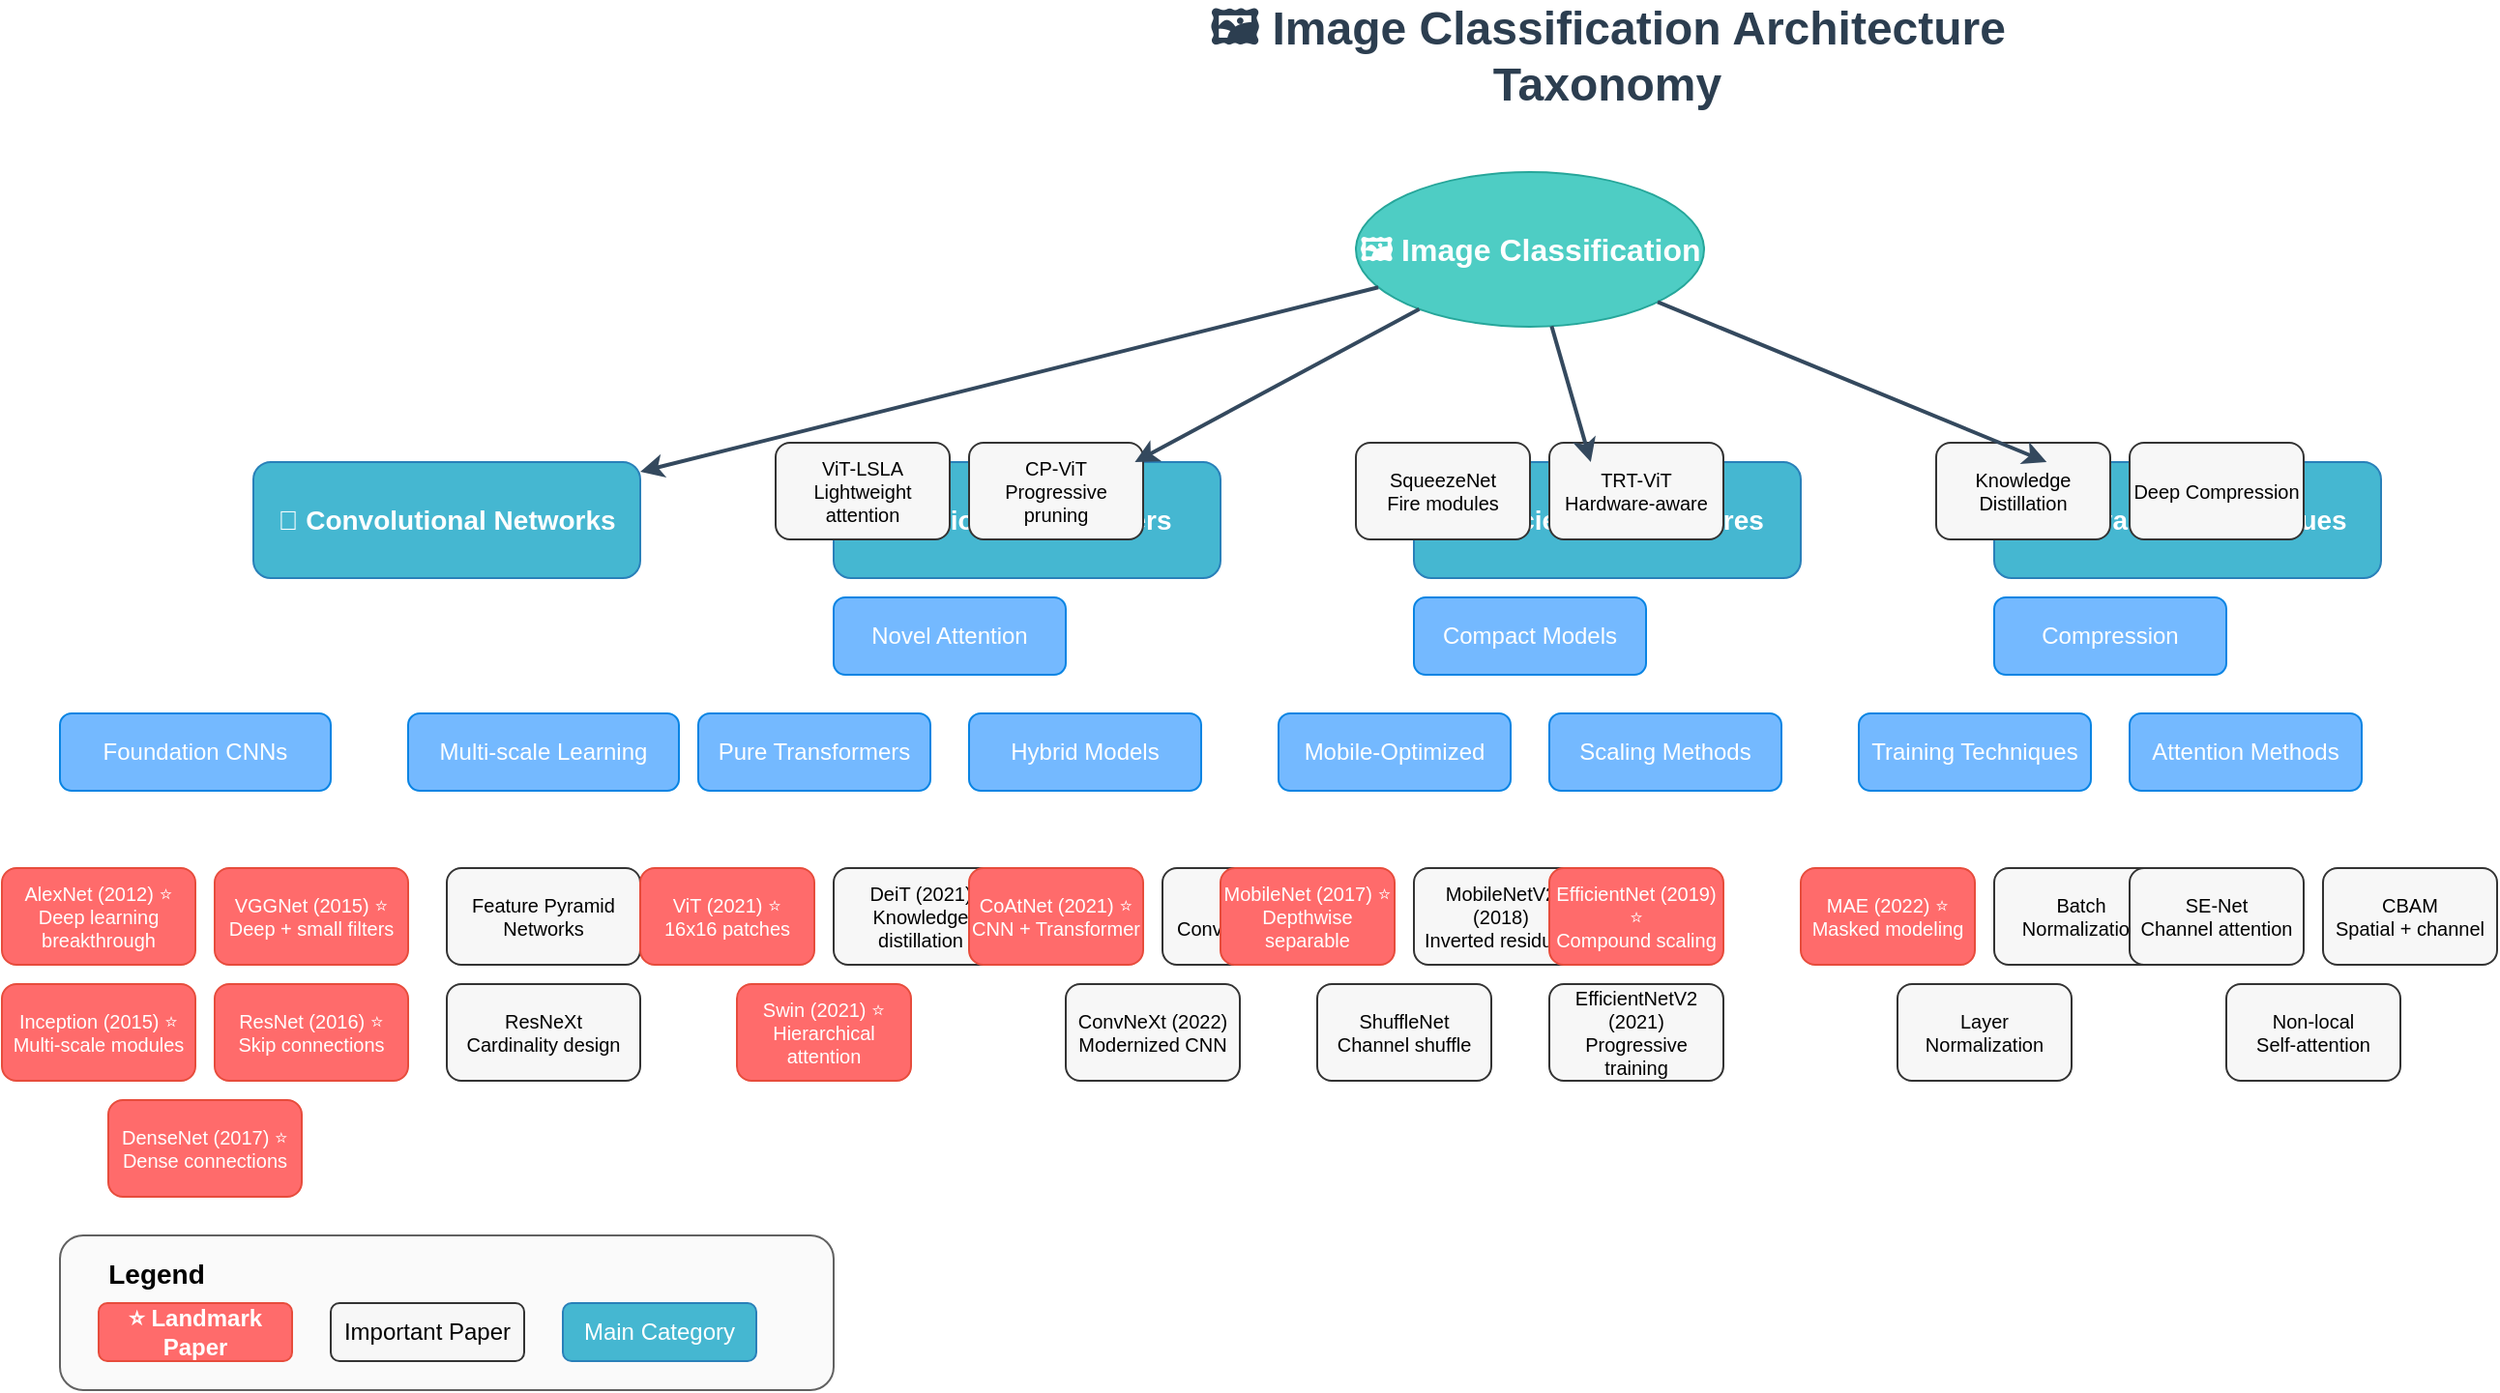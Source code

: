 <mxfile version="27.0.9">
  <diagram name="Page-1" id="sKi86thUn-yGRC57k2Da">
    <mxGraphModel dx="1123" dy="737" grid="1" gridSize="10" guides="1" tooltips="1" connect="1" arrows="1" fold="1" page="1" pageScale="1" pageWidth="850" pageHeight="1100" math="0" shadow="0">
      <root>
        <mxCell id="0" />
        <mxCell id="1" parent="0" />
        <mxCell id="UcCqlLRcvbYgpZS-F-TD-1" value="🖼️ Image Classification Architecture Taxonomy" style="text;html=1;strokeColor=none;fillColor=none;align=center;verticalAlign=middle;whiteSpace=wrap;rounded=0;fontSize=24;fontStyle=1;fontColor=#2C3E50;" vertex="1" parent="1">
          <mxGeometry x="600" y="20" width="500" height="40" as="geometry" />
        </mxCell>
        <mxCell id="UcCqlLRcvbYgpZS-F-TD-2" value="🖼️ Image Classification" style="ellipse;whiteSpace=wrap;html=1;fillColor=#4ECDC4;strokeColor=#26A69A;fontColor=white;fontSize=16;fontStyle=1;" vertex="1" parent="1">
          <mxGeometry x="720" y="100" width="180" height="80" as="geometry" />
        </mxCell>
        <mxCell id="UcCqlLRcvbYgpZS-F-TD-3" value="🧠 Convolutional Networks" style="rounded=1;whiteSpace=wrap;html=1;fillColor=#45B7D1;strokeColor=#2980B9;fontColor=white;fontSize=14;fontStyle=1;" vertex="1" parent="1">
          <mxGeometry x="150" y="250" width="200" height="60" as="geometry" />
        </mxCell>
        <mxCell id="UcCqlLRcvbYgpZS-F-TD-4" value="🔄 Vision Transformers" style="rounded=1;whiteSpace=wrap;html=1;fillColor=#45B7D1;strokeColor=#2980B9;fontColor=white;fontSize=14;fontStyle=1;" vertex="1" parent="1">
          <mxGeometry x="450" y="250" width="200" height="60" as="geometry" />
        </mxCell>
        <mxCell id="UcCqlLRcvbYgpZS-F-TD-5" value="⚡ Efficient Architectures" style="rounded=1;whiteSpace=wrap;html=1;fillColor=#45B7D1;strokeColor=#2980B9;fontColor=white;fontSize=14;fontStyle=1;" vertex="1" parent="1">
          <mxGeometry x="750" y="250" width="200" height="60" as="geometry" />
        </mxCell>
        <mxCell id="UcCqlLRcvbYgpZS-F-TD-6" value="🛠️ Advanced Techniques" style="rounded=1;whiteSpace=wrap;html=1;fillColor=#45B7D1;strokeColor=#2980B9;fontColor=white;fontSize=14;fontStyle=1;" vertex="1" parent="1">
          <mxGeometry x="1050" y="250" width="200" height="60" as="geometry" />
        </mxCell>
        <mxCell id="UcCqlLRcvbYgpZS-F-TD-7" value="Foundation CNNs" style="rounded=1;whiteSpace=wrap;html=1;fillColor=#74B9FF;strokeColor=#0984E3;fontColor=white;fontSize=12;" vertex="1" parent="1">
          <mxGeometry x="50" y="380" width="140" height="40" as="geometry" />
        </mxCell>
        <mxCell id="UcCqlLRcvbYgpZS-F-TD-8" value="Multi-scale Learning" style="rounded=1;whiteSpace=wrap;html=1;fillColor=#74B9FF;strokeColor=#0984E3;fontColor=white;fontSize=12;" vertex="1" parent="1">
          <mxGeometry x="230" y="380" width="140" height="40" as="geometry" />
        </mxCell>
        <mxCell id="UcCqlLRcvbYgpZS-F-TD-9" value="AlexNet (2012) ⭐&#xa;Deep learning breakthrough" style="rounded=1;whiteSpace=wrap;html=1;fillColor=#FF6B6B;strokeColor=#E74C3C;fontColor=white;fontSize=10;" vertex="1" parent="1">
          <mxGeometry x="20" y="460" width="100" height="50" as="geometry" />
        </mxCell>
        <mxCell id="UcCqlLRcvbYgpZS-F-TD-10" value="VGGNet (2015) ⭐&#xa;Deep + small filters" style="rounded=1;whiteSpace=wrap;html=1;fillColor=#FF6B6B;strokeColor=#E74C3C;fontColor=white;fontSize=10;" vertex="1" parent="1">
          <mxGeometry x="130" y="460" width="100" height="50" as="geometry" />
        </mxCell>
        <mxCell id="UcCqlLRcvbYgpZS-F-TD-11" value="Inception (2015) ⭐&#xa;Multi-scale modules" style="rounded=1;whiteSpace=wrap;html=1;fillColor=#FF6B6B;strokeColor=#E74C3C;fontColor=white;fontSize=10;" vertex="1" parent="1">
          <mxGeometry x="20" y="520" width="100" height="50" as="geometry" />
        </mxCell>
        <mxCell id="UcCqlLRcvbYgpZS-F-TD-12" value="ResNet (2016) ⭐&#xa;Skip connections" style="rounded=1;whiteSpace=wrap;html=1;fillColor=#FF6B6B;strokeColor=#E74C3C;fontColor=white;fontSize=10;" vertex="1" parent="1">
          <mxGeometry x="130" y="520" width="100" height="50" as="geometry" />
        </mxCell>
        <mxCell id="UcCqlLRcvbYgpZS-F-TD-13" value="DenseNet (2017) ⭐&#xa;Dense connections" style="rounded=1;whiteSpace=wrap;html=1;fillColor=#FF6B6B;strokeColor=#E74C3C;fontColor=white;fontSize=10;" vertex="1" parent="1">
          <mxGeometry x="75" y="580" width="100" height="50" as="geometry" />
        </mxCell>
        <mxCell id="UcCqlLRcvbYgpZS-F-TD-14" value="Feature Pyramid Networks" style="rounded=1;whiteSpace=wrap;html=1;fillColor=#F7F7F7;strokeColor=#333;fontSize=10;" vertex="1" parent="1">
          <mxGeometry x="250" y="460" width="100" height="50" as="geometry" />
        </mxCell>
        <mxCell id="UcCqlLRcvbYgpZS-F-TD-15" value="ResNeXt&#xa;Cardinality design" style="rounded=1;whiteSpace=wrap;html=1;fillColor=#F7F7F7;strokeColor=#333;fontSize=10;" vertex="1" parent="1">
          <mxGeometry x="250" y="520" width="100" height="50" as="geometry" />
        </mxCell>
        <mxCell id="UcCqlLRcvbYgpZS-F-TD-16" value="Pure Transformers" style="rounded=1;whiteSpace=wrap;html=1;fillColor=#74B9FF;strokeColor=#0984E3;fontColor=white;fontSize=12;" vertex="1" parent="1">
          <mxGeometry x="380" y="380" width="120" height="40" as="geometry" />
        </mxCell>
        <mxCell id="UcCqlLRcvbYgpZS-F-TD-17" value="Hybrid Models" style="rounded=1;whiteSpace=wrap;html=1;fillColor=#74B9FF;strokeColor=#0984E3;fontColor=white;fontSize=12;" vertex="1" parent="1">
          <mxGeometry x="520" y="380" width="120" height="40" as="geometry" />
        </mxCell>
        <mxCell id="UcCqlLRcvbYgpZS-F-TD-18" value="Novel Attention" style="rounded=1;whiteSpace=wrap;html=1;fillColor=#74B9FF;strokeColor=#0984E3;fontColor=white;fontSize=12;" vertex="1" parent="1">
          <mxGeometry x="450" y="320" width="120" height="40" as="geometry" />
        </mxCell>
        <mxCell id="UcCqlLRcvbYgpZS-F-TD-19" value="ViT (2021) ⭐&#xa;16x16 patches" style="rounded=1;whiteSpace=wrap;html=1;fillColor=#FF6B6B;strokeColor=#E74C3C;fontColor=white;fontSize=10;" vertex="1" parent="1">
          <mxGeometry x="350" y="460" width="90" height="50" as="geometry" />
        </mxCell>
        <mxCell id="UcCqlLRcvbYgpZS-F-TD-20" value="DeiT (2021)&#xa;Knowledge distillation" style="rounded=1;whiteSpace=wrap;html=1;fillColor=#F7F7F7;strokeColor=#333;fontSize=10;" vertex="1" parent="1">
          <mxGeometry x="450" y="460" width="90" height="50" as="geometry" />
        </mxCell>
        <mxCell id="UcCqlLRcvbYgpZS-F-TD-21" value="Swin (2021) ⭐&#xa;Hierarchical attention" style="rounded=1;whiteSpace=wrap;html=1;fillColor=#FF6B6B;strokeColor=#E74C3C;fontColor=white;fontSize=10;" vertex="1" parent="1">
          <mxGeometry x="400" y="520" width="90" height="50" as="geometry" />
        </mxCell>
        <mxCell id="UcCqlLRcvbYgpZS-F-TD-22" value="CoAtNet (2021) ⭐&#xa;CNN + Transformer" style="rounded=1;whiteSpace=wrap;html=1;fillColor=#FF6B6B;strokeColor=#E74C3C;fontColor=white;fontSize=10;" vertex="1" parent="1">
          <mxGeometry x="520" y="460" width="90" height="50" as="geometry" />
        </mxCell>
        <mxCell id="UcCqlLRcvbYgpZS-F-TD-23" value="CvT&#xa;Conv in attention" style="rounded=1;whiteSpace=wrap;html=1;fillColor=#F7F7F7;strokeColor=#333;fontSize=10;" vertex="1" parent="1">
          <mxGeometry x="620" y="460" width="90" height="50" as="geometry" />
        </mxCell>
        <mxCell id="UcCqlLRcvbYgpZS-F-TD-24" value="ConvNeXt (2022)&#xa;Modernized CNN" style="rounded=1;whiteSpace=wrap;html=1;fillColor=#F7F7F7;strokeColor=#333;fontSize=10;" vertex="1" parent="1">
          <mxGeometry x="570" y="520" width="90" height="50" as="geometry" />
        </mxCell>
        <mxCell id="UcCqlLRcvbYgpZS-F-TD-25" value="ViT-LSLA&#xa;Lightweight attention" style="rounded=1;whiteSpace=wrap;html=1;fillColor=#F7F7F7;strokeColor=#333;fontSize=10;" vertex="1" parent="1">
          <mxGeometry x="420" y="240" width="90" height="50" as="geometry" />
        </mxCell>
        <mxCell id="UcCqlLRcvbYgpZS-F-TD-26" value="CP-ViT&#xa;Progressive pruning" style="rounded=1;whiteSpace=wrap;html=1;fillColor=#F7F7F7;strokeColor=#333;fontSize=10;" vertex="1" parent="1">
          <mxGeometry x="520" y="240" width="90" height="50" as="geometry" />
        </mxCell>
        <mxCell id="UcCqlLRcvbYgpZS-F-TD-27" value="Mobile-Optimized" style="rounded=1;whiteSpace=wrap;html=1;fillColor=#74B9FF;strokeColor=#0984E3;fontColor=white;fontSize=12;" vertex="1" parent="1">
          <mxGeometry x="680" y="380" width="120" height="40" as="geometry" />
        </mxCell>
        <mxCell id="UcCqlLRcvbYgpZS-F-TD-28" value="Scaling Methods" style="rounded=1;whiteSpace=wrap;html=1;fillColor=#74B9FF;strokeColor=#0984E3;fontColor=white;fontSize=12;" vertex="1" parent="1">
          <mxGeometry x="820" y="380" width="120" height="40" as="geometry" />
        </mxCell>
        <mxCell id="UcCqlLRcvbYgpZS-F-TD-29" value="Compact Models" style="rounded=1;whiteSpace=wrap;html=1;fillColor=#74B9FF;strokeColor=#0984E3;fontColor=white;fontSize=12;" vertex="1" parent="1">
          <mxGeometry x="750" y="320" width="120" height="40" as="geometry" />
        </mxCell>
        <mxCell id="UcCqlLRcvbYgpZS-F-TD-30" value="MobileNet (2017) ⭐&#xa;Depthwise separable" style="rounded=1;whiteSpace=wrap;html=1;fillColor=#FF6B6B;strokeColor=#E74C3C;fontColor=white;fontSize=10;" vertex="1" parent="1">
          <mxGeometry x="650" y="460" width="90" height="50" as="geometry" />
        </mxCell>
        <mxCell id="UcCqlLRcvbYgpZS-F-TD-31" value="MobileNetV2 (2018)&#xa;Inverted residuals" style="rounded=1;whiteSpace=wrap;html=1;fillColor=#F7F7F7;strokeColor=#333;fontSize=10;" vertex="1" parent="1">
          <mxGeometry x="750" y="460" width="90" height="50" as="geometry" />
        </mxCell>
        <mxCell id="UcCqlLRcvbYgpZS-F-TD-32" value="ShuffleNet&#xa;Channel shuffle" style="rounded=1;whiteSpace=wrap;html=1;fillColor=#F7F7F7;strokeColor=#333;fontSize=10;" vertex="1" parent="1">
          <mxGeometry x="700" y="520" width="90" height="50" as="geometry" />
        </mxCell>
        <mxCell id="UcCqlLRcvbYgpZS-F-TD-33" value="EfficientNet (2019) ⭐&#xa;Compound scaling" style="rounded=1;whiteSpace=wrap;html=1;fillColor=#FF6B6B;strokeColor=#E74C3C;fontColor=white;fontSize=10;" vertex="1" parent="1">
          <mxGeometry x="820" y="460" width="90" height="50" as="geometry" />
        </mxCell>
        <mxCell id="UcCqlLRcvbYgpZS-F-TD-34" value="EfficientNetV2 (2021)&#xa;Progressive training" style="rounded=1;whiteSpace=wrap;html=1;fillColor=#F7F7F7;strokeColor=#333;fontSize=10;" vertex="1" parent="1">
          <mxGeometry x="820" y="520" width="90" height="50" as="geometry" />
        </mxCell>
        <mxCell id="UcCqlLRcvbYgpZS-F-TD-35" value="SqueezeNet&#xa;Fire modules" style="rounded=1;whiteSpace=wrap;html=1;fillColor=#F7F7F7;strokeColor=#333;fontSize=10;" vertex="1" parent="1">
          <mxGeometry x="720" y="240" width="90" height="50" as="geometry" />
        </mxCell>
        <mxCell id="UcCqlLRcvbYgpZS-F-TD-36" value="TRT-ViT&#xa;Hardware-aware" style="rounded=1;whiteSpace=wrap;html=1;fillColor=#F7F7F7;strokeColor=#333;fontSize=10;" vertex="1" parent="1">
          <mxGeometry x="820" y="240" width="90" height="50" as="geometry" />
        </mxCell>
        <mxCell id="UcCqlLRcvbYgpZS-F-TD-37" value="Training Techniques" style="rounded=1;whiteSpace=wrap;html=1;fillColor=#74B9FF;strokeColor=#0984E3;fontColor=white;fontSize=12;" vertex="1" parent="1">
          <mxGeometry x="980" y="380" width="120" height="40" as="geometry" />
        </mxCell>
        <mxCell id="UcCqlLRcvbYgpZS-F-TD-38" value="Attention Methods" style="rounded=1;whiteSpace=wrap;html=1;fillColor=#74B9FF;strokeColor=#0984E3;fontColor=white;fontSize=12;" vertex="1" parent="1">
          <mxGeometry x="1120" y="380" width="120" height="40" as="geometry" />
        </mxCell>
        <mxCell id="UcCqlLRcvbYgpZS-F-TD-39" value="Compression" style="rounded=1;whiteSpace=wrap;html=1;fillColor=#74B9FF;strokeColor=#0984E3;fontColor=white;fontSize=12;" vertex="1" parent="1">
          <mxGeometry x="1050" y="320" width="120" height="40" as="geometry" />
        </mxCell>
        <mxCell id="UcCqlLRcvbYgpZS-F-TD-40" value="MAE (2022) ⭐&#xa;Masked modeling" style="rounded=1;whiteSpace=wrap;html=1;fillColor=#FF6B6B;strokeColor=#E74C3C;fontColor=white;fontSize=10;" vertex="1" parent="1">
          <mxGeometry x="950" y="460" width="90" height="50" as="geometry" />
        </mxCell>
        <mxCell id="UcCqlLRcvbYgpZS-F-TD-41" value="Batch Normalization" style="rounded=1;whiteSpace=wrap;html=1;fillColor=#F7F7F7;strokeColor=#333;fontSize=10;" vertex="1" parent="1">
          <mxGeometry x="1050" y="460" width="90" height="50" as="geometry" />
        </mxCell>
        <mxCell id="UcCqlLRcvbYgpZS-F-TD-42" value="Layer Normalization" style="rounded=1;whiteSpace=wrap;html=1;fillColor=#F7F7F7;strokeColor=#333;fontSize=10;" vertex="1" parent="1">
          <mxGeometry x="1000" y="520" width="90" height="50" as="geometry" />
        </mxCell>
        <mxCell id="UcCqlLRcvbYgpZS-F-TD-43" value="SE-Net&#xa;Channel attention" style="rounded=1;whiteSpace=wrap;html=1;fillColor=#F7F7F7;strokeColor=#333;fontSize=10;" vertex="1" parent="1">
          <mxGeometry x="1120" y="460" width="90" height="50" as="geometry" />
        </mxCell>
        <mxCell id="UcCqlLRcvbYgpZS-F-TD-44" value="CBAM&#xa;Spatial + channel" style="rounded=1;whiteSpace=wrap;html=1;fillColor=#F7F7F7;strokeColor=#333;fontSize=10;" vertex="1" parent="1">
          <mxGeometry x="1220" y="460" width="90" height="50" as="geometry" />
        </mxCell>
        <mxCell id="UcCqlLRcvbYgpZS-F-TD-45" value="Non-local&#xa;Self-attention" style="rounded=1;whiteSpace=wrap;html=1;fillColor=#F7F7F7;strokeColor=#333;fontSize=10;" vertex="1" parent="1">
          <mxGeometry x="1170" y="520" width="90" height="50" as="geometry" />
        </mxCell>
        <mxCell id="UcCqlLRcvbYgpZS-F-TD-46" value="Knowledge Distillation" style="rounded=1;whiteSpace=wrap;html=1;fillColor=#F7F7F7;strokeColor=#333;fontSize=10;" vertex="1" parent="1">
          <mxGeometry x="1020" y="240" width="90" height="50" as="geometry" />
        </mxCell>
        <mxCell id="UcCqlLRcvbYgpZS-F-TD-47" value="Deep Compression" style="rounded=1;whiteSpace=wrap;html=1;fillColor=#F7F7F7;strokeColor=#333;fontSize=10;" vertex="1" parent="1">
          <mxGeometry x="1120" y="240" width="90" height="50" as="geometry" />
        </mxCell>
        <mxCell id="UcCqlLRcvbYgpZS-F-TD-48" value="" style="endArrow=classic;html=1;strokeColor=#34495E;strokeWidth=2;" edge="1" parent="1" source="UcCqlLRcvbYgpZS-F-TD-2" target="UcCqlLRcvbYgpZS-F-TD-3">
          <mxGeometry width="50" height="50" relative="1" as="geometry">
            <mxPoint x="750" y="190" as="sourcePoint" />
            <mxPoint x="300" y="250" as="targetPoint" />
          </mxGeometry>
        </mxCell>
        <mxCell id="UcCqlLRcvbYgpZS-F-TD-49" value="" style="endArrow=classic;html=1;strokeColor=#34495E;strokeWidth=2;" edge="1" parent="1" source="UcCqlLRcvbYgpZS-F-TD-2" target="UcCqlLRcvbYgpZS-F-TD-4">
          <mxGeometry width="50" height="50" relative="1" as="geometry">
            <mxPoint x="750" y="190" as="sourcePoint" />
            <mxPoint x="550" y="250" as="targetPoint" />
          </mxGeometry>
        </mxCell>
        <mxCell id="UcCqlLRcvbYgpZS-F-TD-50" value="" style="endArrow=classic;html=1;strokeColor=#34495E;strokeWidth=2;" edge="1" parent="1" source="UcCqlLRcvbYgpZS-F-TD-2" target="UcCqlLRcvbYgpZS-F-TD-5">
          <mxGeometry width="50" height="50" relative="1" as="geometry">
            <mxPoint x="810" y="190" as="sourcePoint" />
            <mxPoint x="850" y="250" as="targetPoint" />
          </mxGeometry>
        </mxCell>
        <mxCell id="UcCqlLRcvbYgpZS-F-TD-51" value="" style="endArrow=classic;html=1;strokeColor=#34495E;strokeWidth=2;" edge="1" parent="1" source="UcCqlLRcvbYgpZS-F-TD-2" target="UcCqlLRcvbYgpZS-F-TD-6">
          <mxGeometry width="50" height="50" relative="1" as="geometry">
            <mxPoint x="850" y="190" as="sourcePoint" />
            <mxPoint x="1150" y="250" as="targetPoint" />
          </mxGeometry>
        </mxCell>
        <mxCell id="UcCqlLRcvbYgpZS-F-TD-52" value="" style="rounded=1;whiteSpace=wrap;html=1;fillColor=#FAFAFA;strokeColor=#616161;strokeWidth=1;" vertex="1" parent="1">
          <mxGeometry x="50" y="650" width="400" height="80" as="geometry" />
        </mxCell>
        <mxCell id="UcCqlLRcvbYgpZS-F-TD-53" value="Legend" style="text;html=1;strokeColor=none;fillColor=none;align=center;verticalAlign=middle;whiteSpace=wrap;rounded=0;fontSize=14;fontStyle=1;" vertex="1" parent="1">
          <mxGeometry x="70" y="660" width="60" height="20" as="geometry" />
        </mxCell>
        <mxCell id="UcCqlLRcvbYgpZS-F-TD-54" value="⭐ Landmark Paper" style="rounded=1;whiteSpace=wrap;html=1;fillColor=#FF6B6B;strokeColor=#E74C3C;fontColor=white;fontStyle=1;" vertex="1" parent="1">
          <mxGeometry x="70" y="685" width="100" height="30" as="geometry" />
        </mxCell>
        <mxCell id="UcCqlLRcvbYgpZS-F-TD-55" value="Important Paper" style="rounded=1;whiteSpace=wrap;html=1;fillColor=#F7F7F7;strokeColor=#333;" vertex="1" parent="1">
          <mxGeometry x="190" y="685" width="100" height="30" as="geometry" />
        </mxCell>
        <mxCell id="UcCqlLRcvbYgpZS-F-TD-56" value="Main Category" style="rounded=1;whiteSpace=wrap;html=1;fillColor=#45B7D1;strokeColor=#2980B9;fontColor=white;" vertex="1" parent="1">
          <mxGeometry x="310" y="685" width="100" height="30" as="geometry" />
        </mxCell>
      </root>
    </mxGraphModel>
  </diagram>
</mxfile>
